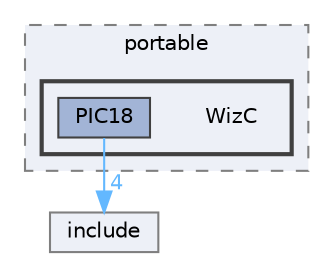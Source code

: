 digraph "D:/Projects/Raspberrypi_pico/pico_freertos_final/freertos_pico2/pico_freertos/FreeRTOS-Kernel/portable/WizC"
{
 // LATEX_PDF_SIZE
  bgcolor="transparent";
  edge [fontname=Helvetica,fontsize=10,labelfontname=Helvetica,labelfontsize=10];
  node [fontname=Helvetica,fontsize=10,shape=box,height=0.2,width=0.4];
  compound=true
  subgraph clusterdir_2901950e674b11bd625d37cd8c5cecca {
    graph [ bgcolor="#edf0f7", pencolor="grey50", label="portable", fontname=Helvetica,fontsize=10 style="filled,dashed", URL="dir_2901950e674b11bd625d37cd8c5cecca.html",tooltip=""]
  subgraph clusterdir_d0f4807ae9333015027faef8873ab403 {
    graph [ bgcolor="#edf0f7", pencolor="grey25", label="", fontname=Helvetica,fontsize=10 style="filled,bold", URL="dir_d0f4807ae9333015027faef8873ab403.html",tooltip=""]
    dir_d0f4807ae9333015027faef8873ab403 [shape=plaintext, label="WizC"];
  dir_489770f7f9ebe2ac59741283ba7dd6d7 [label="PIC18", fillcolor="#a2b4d6", color="grey25", style="filled", URL="dir_489770f7f9ebe2ac59741283ba7dd6d7.html",tooltip=""];
  }
  }
  dir_c69ece34c3f150cb2c6f1098178b172a [label="include", fillcolor="#edf0f7", color="grey50", style="filled", URL="dir_c69ece34c3f150cb2c6f1098178b172a.html",tooltip=""];
  dir_489770f7f9ebe2ac59741283ba7dd6d7->dir_c69ece34c3f150cb2c6f1098178b172a [headlabel="4", labeldistance=1.5 headhref="dir_000176_000125.html" href="dir_000176_000125.html" color="steelblue1" fontcolor="steelblue1"];
}
